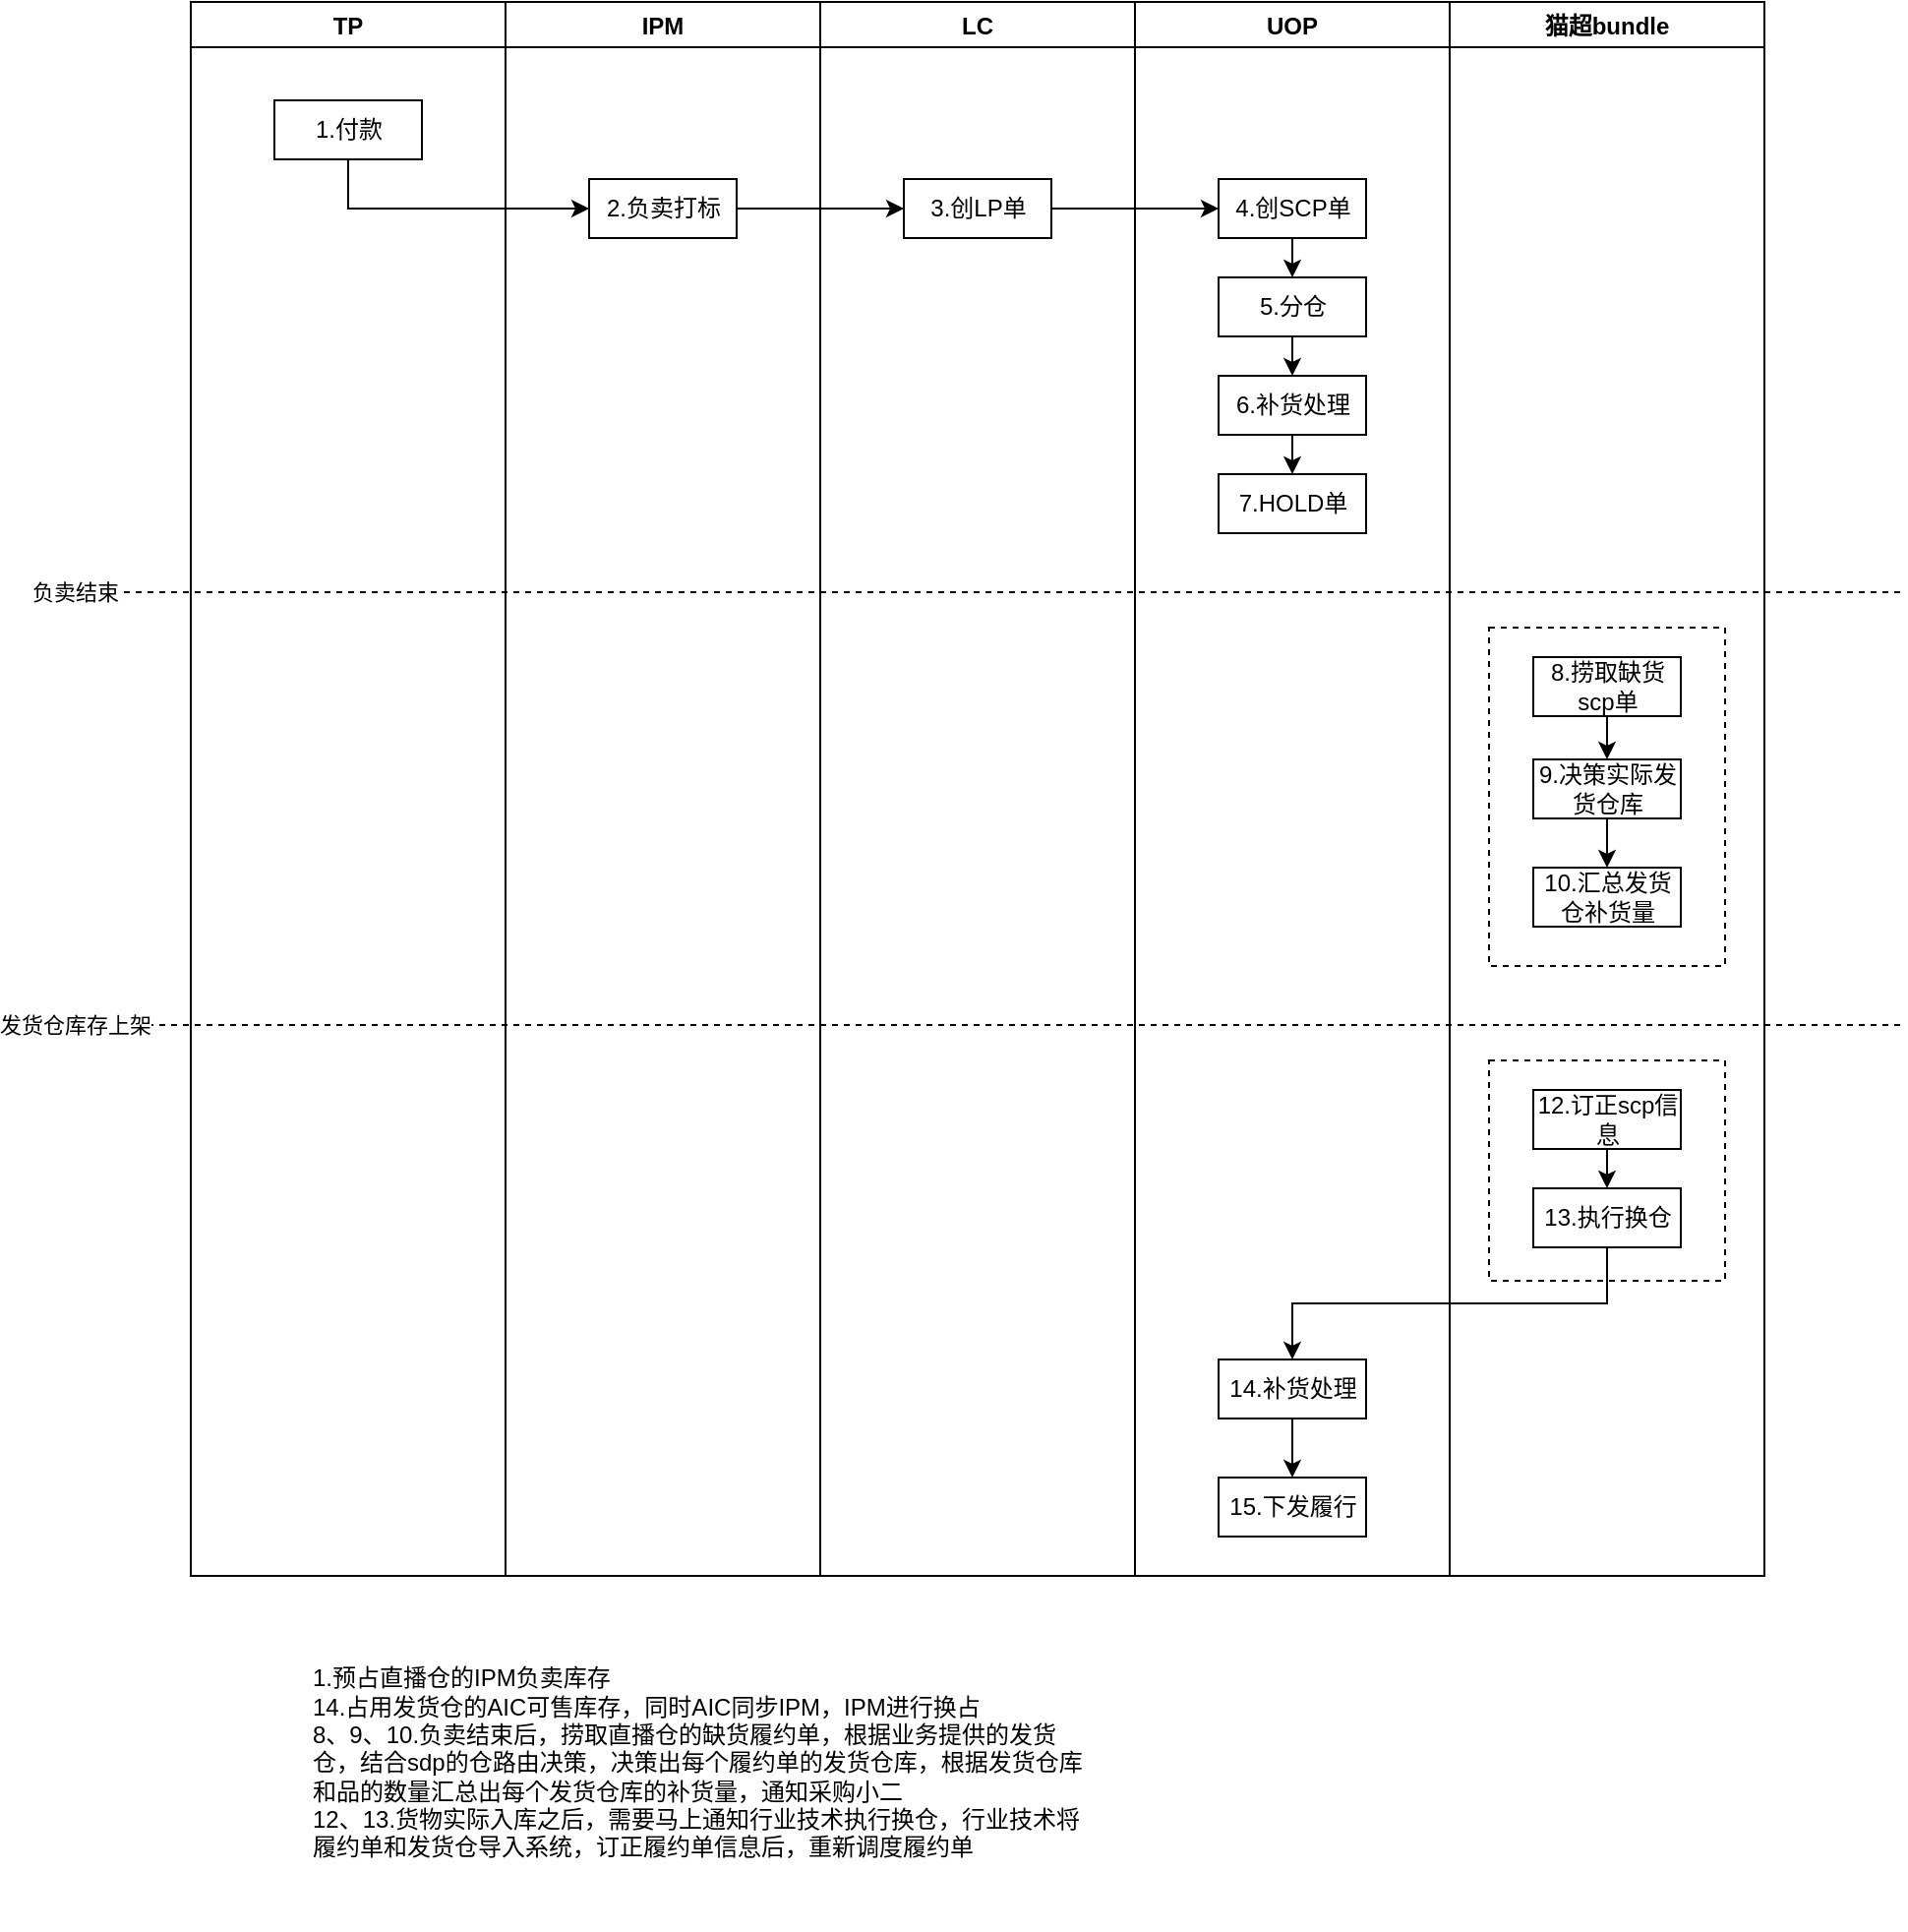 <mxfile version="16.5.6" type="github">
  <diagram name="Page-1" id="e7e014a7-5840-1c2e-5031-d8a46d1fe8dd">
    <mxGraphModel dx="1298" dy="826" grid="1" gridSize="10" guides="1" tooltips="1" connect="1" arrows="1" fold="1" page="1" pageScale="1" pageWidth="4681" pageHeight="3300" background="none" math="0" shadow="0">
      <root>
        <mxCell id="0" />
        <mxCell id="1" parent="0" />
        <mxCell id="KgOzRK0zYqrNxTZlivyG-42" value="TP" style="swimlane;" vertex="1" parent="1">
          <mxGeometry x="110" y="140" width="160" height="800" as="geometry" />
        </mxCell>
        <mxCell id="KgOzRK0zYqrNxTZlivyG-49" value="1.付款" style="rounded=0;whiteSpace=wrap;html=1;" vertex="1" parent="KgOzRK0zYqrNxTZlivyG-42">
          <mxGeometry x="42.5" y="50" width="75" height="30" as="geometry" />
        </mxCell>
        <mxCell id="KgOzRK0zYqrNxTZlivyG-97" value="" style="endArrow=none;dashed=1;html=1;rounded=0;" edge="1" parent="KgOzRK0zYqrNxTZlivyG-42">
          <mxGeometry width="50" height="50" relative="1" as="geometry">
            <mxPoint x="-70" y="520" as="sourcePoint" />
            <mxPoint x="870" y="520" as="targetPoint" />
          </mxGeometry>
        </mxCell>
        <mxCell id="KgOzRK0zYqrNxTZlivyG-98" value="发货仓库存上架" style="edgeLabel;html=1;align=center;verticalAlign=middle;resizable=0;points=[];" vertex="1" connectable="0" parent="KgOzRK0zYqrNxTZlivyG-97">
          <mxGeometry x="-0.977" relative="1" as="geometry">
            <mxPoint as="offset" />
          </mxGeometry>
        </mxCell>
        <mxCell id="KgOzRK0zYqrNxTZlivyG-45" value="IPM" style="swimlane;startSize=23;" vertex="1" parent="1">
          <mxGeometry x="270" y="140" width="160" height="800" as="geometry" />
        </mxCell>
        <mxCell id="KgOzRK0zYqrNxTZlivyG-52" value="2.负卖打标" style="rounded=0;whiteSpace=wrap;html=1;" vertex="1" parent="KgOzRK0zYqrNxTZlivyG-45">
          <mxGeometry x="42.5" y="90" width="75" height="30" as="geometry" />
        </mxCell>
        <mxCell id="KgOzRK0zYqrNxTZlivyG-46" value="LC" style="swimlane;startSize=23;" vertex="1" parent="1">
          <mxGeometry x="430" y="140" width="160" height="800" as="geometry" />
        </mxCell>
        <mxCell id="KgOzRK0zYqrNxTZlivyG-53" value="3.创LP单" style="rounded=0;whiteSpace=wrap;html=1;" vertex="1" parent="KgOzRK0zYqrNxTZlivyG-46">
          <mxGeometry x="42.5" y="90" width="75" height="30" as="geometry" />
        </mxCell>
        <mxCell id="KgOzRK0zYqrNxTZlivyG-47" value="UOP" style="swimlane;startSize=23;" vertex="1" parent="1">
          <mxGeometry x="590" y="140" width="160" height="800" as="geometry" />
        </mxCell>
        <mxCell id="KgOzRK0zYqrNxTZlivyG-63" style="edgeStyle=orthogonalEdgeStyle;rounded=0;orthogonalLoop=1;jettySize=auto;html=1;exitX=0.5;exitY=1;exitDx=0;exitDy=0;entryX=0.5;entryY=0;entryDx=0;entryDy=0;" edge="1" parent="KgOzRK0zYqrNxTZlivyG-47" source="KgOzRK0zYqrNxTZlivyG-54" target="KgOzRK0zYqrNxTZlivyG-55">
          <mxGeometry relative="1" as="geometry" />
        </mxCell>
        <mxCell id="KgOzRK0zYqrNxTZlivyG-54" value="4.创SCP单" style="rounded=0;whiteSpace=wrap;html=1;" vertex="1" parent="KgOzRK0zYqrNxTZlivyG-47">
          <mxGeometry x="42.5" y="90" width="75" height="30" as="geometry" />
        </mxCell>
        <mxCell id="KgOzRK0zYqrNxTZlivyG-64" style="edgeStyle=orthogonalEdgeStyle;rounded=0;orthogonalLoop=1;jettySize=auto;html=1;exitX=0.5;exitY=1;exitDx=0;exitDy=0;entryX=0.5;entryY=0;entryDx=0;entryDy=0;" edge="1" parent="KgOzRK0zYqrNxTZlivyG-47" source="KgOzRK0zYqrNxTZlivyG-55" target="KgOzRK0zYqrNxTZlivyG-56">
          <mxGeometry relative="1" as="geometry" />
        </mxCell>
        <mxCell id="KgOzRK0zYqrNxTZlivyG-55" value="5.分仓" style="rounded=0;whiteSpace=wrap;html=1;" vertex="1" parent="KgOzRK0zYqrNxTZlivyG-47">
          <mxGeometry x="42.5" y="140" width="75" height="30" as="geometry" />
        </mxCell>
        <mxCell id="KgOzRK0zYqrNxTZlivyG-65" style="edgeStyle=orthogonalEdgeStyle;rounded=0;orthogonalLoop=1;jettySize=auto;html=1;exitX=0.5;exitY=1;exitDx=0;exitDy=0;entryX=0.5;entryY=0;entryDx=0;entryDy=0;" edge="1" parent="KgOzRK0zYqrNxTZlivyG-47" source="KgOzRK0zYqrNxTZlivyG-56" target="KgOzRK0zYqrNxTZlivyG-57">
          <mxGeometry relative="1" as="geometry" />
        </mxCell>
        <mxCell id="KgOzRK0zYqrNxTZlivyG-56" value="6.补货处理" style="rounded=0;whiteSpace=wrap;html=1;" vertex="1" parent="KgOzRK0zYqrNxTZlivyG-47">
          <mxGeometry x="42.5" y="190" width="75" height="30" as="geometry" />
        </mxCell>
        <mxCell id="KgOzRK0zYqrNxTZlivyG-57" value="7.HOLD单" style="rounded=0;whiteSpace=wrap;html=1;" vertex="1" parent="KgOzRK0zYqrNxTZlivyG-47">
          <mxGeometry x="42.5" y="240" width="75" height="30" as="geometry" />
        </mxCell>
        <mxCell id="KgOzRK0zYqrNxTZlivyG-85" style="edgeStyle=orthogonalEdgeStyle;rounded=0;orthogonalLoop=1;jettySize=auto;html=1;exitX=0.5;exitY=1;exitDx=0;exitDy=0;entryX=0.5;entryY=0;entryDx=0;entryDy=0;" edge="1" parent="KgOzRK0zYqrNxTZlivyG-47" source="KgOzRK0zYqrNxTZlivyG-58" target="KgOzRK0zYqrNxTZlivyG-84">
          <mxGeometry relative="1" as="geometry" />
        </mxCell>
        <mxCell id="KgOzRK0zYqrNxTZlivyG-58" value="14.补货处理" style="rounded=0;whiteSpace=wrap;html=1;" vertex="1" parent="KgOzRK0zYqrNxTZlivyG-47">
          <mxGeometry x="42.5" y="690" width="75" height="30" as="geometry" />
        </mxCell>
        <mxCell id="KgOzRK0zYqrNxTZlivyG-84" value="15.下发履行" style="rounded=0;whiteSpace=wrap;html=1;" vertex="1" parent="KgOzRK0zYqrNxTZlivyG-47">
          <mxGeometry x="42.5" y="750" width="75" height="30" as="geometry" />
        </mxCell>
        <mxCell id="KgOzRK0zYqrNxTZlivyG-59" value="猫超bundle" style="swimlane;startSize=23;" vertex="1" parent="1">
          <mxGeometry x="750" y="140" width="160" height="800" as="geometry" />
        </mxCell>
        <mxCell id="KgOzRK0zYqrNxTZlivyG-93" value="" style="rounded=0;whiteSpace=wrap;html=1;dashed=1;" vertex="1" parent="KgOzRK0zYqrNxTZlivyG-59">
          <mxGeometry x="20" y="538" width="120" height="112" as="geometry" />
        </mxCell>
        <mxCell id="KgOzRK0zYqrNxTZlivyG-92" value="" style="rounded=0;whiteSpace=wrap;html=1;dashed=1;" vertex="1" parent="KgOzRK0zYqrNxTZlivyG-59">
          <mxGeometry x="20" y="318" width="120" height="172" as="geometry" />
        </mxCell>
        <mxCell id="KgOzRK0zYqrNxTZlivyG-86" style="edgeStyle=orthogonalEdgeStyle;rounded=0;orthogonalLoop=1;jettySize=auto;html=1;exitX=0.5;exitY=1;exitDx=0;exitDy=0;entryX=0.5;entryY=0;entryDx=0;entryDy=0;" edge="1" parent="KgOzRK0zYqrNxTZlivyG-59" source="KgOzRK0zYqrNxTZlivyG-66" target="KgOzRK0zYqrNxTZlivyG-79">
          <mxGeometry relative="1" as="geometry" />
        </mxCell>
        <mxCell id="KgOzRK0zYqrNxTZlivyG-66" value="8.捞取缺货scp单" style="rounded=0;whiteSpace=wrap;html=1;" vertex="1" parent="KgOzRK0zYqrNxTZlivyG-59">
          <mxGeometry x="42.5" y="333" width="75" height="30" as="geometry" />
        </mxCell>
        <mxCell id="KgOzRK0zYqrNxTZlivyG-88" style="edgeStyle=orthogonalEdgeStyle;rounded=0;orthogonalLoop=1;jettySize=auto;html=1;exitX=0.5;exitY=1;exitDx=0;exitDy=0;entryX=0.5;entryY=0;entryDx=0;entryDy=0;" edge="1" parent="KgOzRK0zYqrNxTZlivyG-59" source="KgOzRK0zYqrNxTZlivyG-67" target="KgOzRK0zYqrNxTZlivyG-82">
          <mxGeometry relative="1" as="geometry" />
        </mxCell>
        <mxCell id="KgOzRK0zYqrNxTZlivyG-67" value="12.订正scp信息" style="rounded=0;whiteSpace=wrap;html=1;" vertex="1" parent="KgOzRK0zYqrNxTZlivyG-59">
          <mxGeometry x="42.5" y="553" width="75" height="30" as="geometry" />
        </mxCell>
        <mxCell id="KgOzRK0zYqrNxTZlivyG-87" style="edgeStyle=orthogonalEdgeStyle;rounded=0;orthogonalLoop=1;jettySize=auto;html=1;exitX=0.5;exitY=1;exitDx=0;exitDy=0;entryX=0.5;entryY=0;entryDx=0;entryDy=0;" edge="1" parent="KgOzRK0zYqrNxTZlivyG-59" source="KgOzRK0zYqrNxTZlivyG-79" target="KgOzRK0zYqrNxTZlivyG-81">
          <mxGeometry relative="1" as="geometry" />
        </mxCell>
        <mxCell id="KgOzRK0zYqrNxTZlivyG-79" value="9.决策实际发货仓库" style="rounded=0;whiteSpace=wrap;html=1;" vertex="1" parent="KgOzRK0zYqrNxTZlivyG-59">
          <mxGeometry x="42.5" y="385" width="75" height="30" as="geometry" />
        </mxCell>
        <mxCell id="KgOzRK0zYqrNxTZlivyG-81" value="10.汇总发货仓补货量" style="rounded=0;whiteSpace=wrap;html=1;" vertex="1" parent="KgOzRK0zYqrNxTZlivyG-59">
          <mxGeometry x="42.5" y="440" width="75" height="30" as="geometry" />
        </mxCell>
        <mxCell id="KgOzRK0zYqrNxTZlivyG-82" value="13.执行换仓" style="rounded=0;whiteSpace=wrap;html=1;" vertex="1" parent="KgOzRK0zYqrNxTZlivyG-59">
          <mxGeometry x="42.5" y="603" width="75" height="30" as="geometry" />
        </mxCell>
        <mxCell id="KgOzRK0zYqrNxTZlivyG-60" style="edgeStyle=orthogonalEdgeStyle;rounded=0;orthogonalLoop=1;jettySize=auto;html=1;exitX=0.5;exitY=1;exitDx=0;exitDy=0;entryX=0;entryY=0.5;entryDx=0;entryDy=0;" edge="1" parent="1" source="KgOzRK0zYqrNxTZlivyG-49" target="KgOzRK0zYqrNxTZlivyG-52">
          <mxGeometry relative="1" as="geometry">
            <mxPoint x="310" y="205" as="targetPoint" />
          </mxGeometry>
        </mxCell>
        <mxCell id="KgOzRK0zYqrNxTZlivyG-61" style="edgeStyle=orthogonalEdgeStyle;rounded=0;orthogonalLoop=1;jettySize=auto;html=1;exitX=1;exitY=0.5;exitDx=0;exitDy=0;entryX=0;entryY=0.5;entryDx=0;entryDy=0;" edge="1" parent="1" source="KgOzRK0zYqrNxTZlivyG-52" target="KgOzRK0zYqrNxTZlivyG-53">
          <mxGeometry relative="1" as="geometry" />
        </mxCell>
        <mxCell id="KgOzRK0zYqrNxTZlivyG-62" style="edgeStyle=orthogonalEdgeStyle;rounded=0;orthogonalLoop=1;jettySize=auto;html=1;exitX=1;exitY=0.5;exitDx=0;exitDy=0;entryX=0;entryY=0.5;entryDx=0;entryDy=0;" edge="1" parent="1" source="KgOzRK0zYqrNxTZlivyG-53" target="KgOzRK0zYqrNxTZlivyG-54">
          <mxGeometry relative="1" as="geometry" />
        </mxCell>
        <mxCell id="KgOzRK0zYqrNxTZlivyG-83" style="edgeStyle=orthogonalEdgeStyle;rounded=0;orthogonalLoop=1;jettySize=auto;html=1;exitX=0.5;exitY=1;exitDx=0;exitDy=0;entryX=0.5;entryY=0;entryDx=0;entryDy=0;" edge="1" parent="1" source="KgOzRK0zYqrNxTZlivyG-82" target="KgOzRK0zYqrNxTZlivyG-58">
          <mxGeometry relative="1" as="geometry" />
        </mxCell>
        <mxCell id="KgOzRK0zYqrNxTZlivyG-94" value="" style="endArrow=none;dashed=1;html=1;rounded=0;" edge="1" parent="1">
          <mxGeometry width="50" height="50" relative="1" as="geometry">
            <mxPoint x="40" y="440" as="sourcePoint" />
            <mxPoint x="980" y="440" as="targetPoint" />
          </mxGeometry>
        </mxCell>
        <mxCell id="KgOzRK0zYqrNxTZlivyG-95" value="负卖结束" style="edgeLabel;html=1;align=center;verticalAlign=middle;resizable=0;points=[];" vertex="1" connectable="0" parent="KgOzRK0zYqrNxTZlivyG-94">
          <mxGeometry x="-0.977" relative="1" as="geometry">
            <mxPoint as="offset" />
          </mxGeometry>
        </mxCell>
        <mxCell id="KgOzRK0zYqrNxTZlivyG-96" value="1.预占直播仓的IPM负卖库存&lt;br&gt;14.占用发货仓的AIC可售库存，同时AIC同步IPM，IPM进行换占&lt;br&gt;8、9、10.负卖结束后，捞取直播仓的缺货履约单，根据业务提供的发货仓，结合sdp的仓路由决策，决策出每个履约单的发货仓库，根据发货仓库和品的数量汇总出每个发货仓库的补货量，通知采购小二&lt;br&gt;12、13.货物实际入库之后，需要马上通知行业技术执行换仓，行业技术将履约单和发货仓导入系统，订正履约单信息后，重新调度履约单&lt;br&gt;" style="text;html=1;strokeColor=none;fillColor=none;align=left;verticalAlign=middle;whiteSpace=wrap;rounded=0;dashed=1;" vertex="1" parent="1">
          <mxGeometry x="170" y="950" width="400" height="170" as="geometry" />
        </mxCell>
      </root>
    </mxGraphModel>
  </diagram>
</mxfile>
